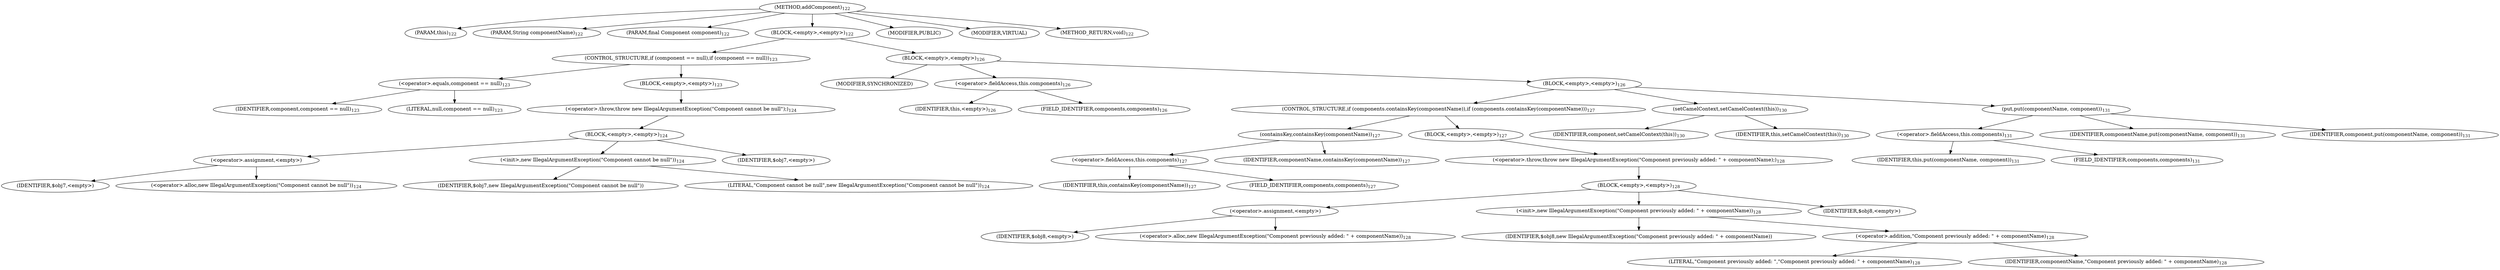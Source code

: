 digraph "addComponent" {  
"315" [label = <(METHOD,addComponent)<SUB>122</SUB>> ]
"11" [label = <(PARAM,this)<SUB>122</SUB>> ]
"316" [label = <(PARAM,String componentName)<SUB>122</SUB>> ]
"317" [label = <(PARAM,final Component component)<SUB>122</SUB>> ]
"318" [label = <(BLOCK,&lt;empty&gt;,&lt;empty&gt;)<SUB>122</SUB>> ]
"319" [label = <(CONTROL_STRUCTURE,if (component == null),if (component == null))<SUB>123</SUB>> ]
"320" [label = <(&lt;operator&gt;.equals,component == null)<SUB>123</SUB>> ]
"321" [label = <(IDENTIFIER,component,component == null)<SUB>123</SUB>> ]
"322" [label = <(LITERAL,null,component == null)<SUB>123</SUB>> ]
"323" [label = <(BLOCK,&lt;empty&gt;,&lt;empty&gt;)<SUB>123</SUB>> ]
"324" [label = <(&lt;operator&gt;.throw,throw new IllegalArgumentException(&quot;Component cannot be null&quot;);)<SUB>124</SUB>> ]
"325" [label = <(BLOCK,&lt;empty&gt;,&lt;empty&gt;)<SUB>124</SUB>> ]
"326" [label = <(&lt;operator&gt;.assignment,&lt;empty&gt;)> ]
"327" [label = <(IDENTIFIER,$obj7,&lt;empty&gt;)> ]
"328" [label = <(&lt;operator&gt;.alloc,new IllegalArgumentException(&quot;Component cannot be null&quot;))<SUB>124</SUB>> ]
"329" [label = <(&lt;init&gt;,new IllegalArgumentException(&quot;Component cannot be null&quot;))<SUB>124</SUB>> ]
"330" [label = <(IDENTIFIER,$obj7,new IllegalArgumentException(&quot;Component cannot be null&quot;))> ]
"331" [label = <(LITERAL,&quot;Component cannot be null&quot;,new IllegalArgumentException(&quot;Component cannot be null&quot;))<SUB>124</SUB>> ]
"332" [label = <(IDENTIFIER,$obj7,&lt;empty&gt;)> ]
"333" [label = <(BLOCK,&lt;empty&gt;,&lt;empty&gt;)<SUB>126</SUB>> ]
"334" [label = <(MODIFIER,SYNCHRONIZED)> ]
"335" [label = <(&lt;operator&gt;.fieldAccess,this.components)<SUB>126</SUB>> ]
"336" [label = <(IDENTIFIER,this,&lt;empty&gt;)<SUB>126</SUB>> ]
"337" [label = <(FIELD_IDENTIFIER,components,components)<SUB>126</SUB>> ]
"338" [label = <(BLOCK,&lt;empty&gt;,&lt;empty&gt;)<SUB>126</SUB>> ]
"339" [label = <(CONTROL_STRUCTURE,if (components.containsKey(componentName)),if (components.containsKey(componentName)))<SUB>127</SUB>> ]
"340" [label = <(containsKey,containsKey(componentName))<SUB>127</SUB>> ]
"341" [label = <(&lt;operator&gt;.fieldAccess,this.components)<SUB>127</SUB>> ]
"342" [label = <(IDENTIFIER,this,containsKey(componentName))<SUB>127</SUB>> ]
"343" [label = <(FIELD_IDENTIFIER,components,components)<SUB>127</SUB>> ]
"344" [label = <(IDENTIFIER,componentName,containsKey(componentName))<SUB>127</SUB>> ]
"345" [label = <(BLOCK,&lt;empty&gt;,&lt;empty&gt;)<SUB>127</SUB>> ]
"346" [label = <(&lt;operator&gt;.throw,throw new IllegalArgumentException(&quot;Component previously added: &quot; + componentName);)<SUB>128</SUB>> ]
"347" [label = <(BLOCK,&lt;empty&gt;,&lt;empty&gt;)<SUB>128</SUB>> ]
"348" [label = <(&lt;operator&gt;.assignment,&lt;empty&gt;)> ]
"349" [label = <(IDENTIFIER,$obj8,&lt;empty&gt;)> ]
"350" [label = <(&lt;operator&gt;.alloc,new IllegalArgumentException(&quot;Component previously added: &quot; + componentName))<SUB>128</SUB>> ]
"351" [label = <(&lt;init&gt;,new IllegalArgumentException(&quot;Component previously added: &quot; + componentName))<SUB>128</SUB>> ]
"352" [label = <(IDENTIFIER,$obj8,new IllegalArgumentException(&quot;Component previously added: &quot; + componentName))> ]
"353" [label = <(&lt;operator&gt;.addition,&quot;Component previously added: &quot; + componentName)<SUB>128</SUB>> ]
"354" [label = <(LITERAL,&quot;Component previously added: &quot;,&quot;Component previously added: &quot; + componentName)<SUB>128</SUB>> ]
"355" [label = <(IDENTIFIER,componentName,&quot;Component previously added: &quot; + componentName)<SUB>128</SUB>> ]
"356" [label = <(IDENTIFIER,$obj8,&lt;empty&gt;)> ]
"357" [label = <(setCamelContext,setCamelContext(this))<SUB>130</SUB>> ]
"358" [label = <(IDENTIFIER,component,setCamelContext(this))<SUB>130</SUB>> ]
"10" [label = <(IDENTIFIER,this,setCamelContext(this))<SUB>130</SUB>> ]
"359" [label = <(put,put(componentName, component))<SUB>131</SUB>> ]
"360" [label = <(&lt;operator&gt;.fieldAccess,this.components)<SUB>131</SUB>> ]
"361" [label = <(IDENTIFIER,this,put(componentName, component))<SUB>131</SUB>> ]
"362" [label = <(FIELD_IDENTIFIER,components,components)<SUB>131</SUB>> ]
"363" [label = <(IDENTIFIER,componentName,put(componentName, component))<SUB>131</SUB>> ]
"364" [label = <(IDENTIFIER,component,put(componentName, component))<SUB>131</SUB>> ]
"365" [label = <(MODIFIER,PUBLIC)> ]
"366" [label = <(MODIFIER,VIRTUAL)> ]
"367" [label = <(METHOD_RETURN,void)<SUB>122</SUB>> ]
  "315" -> "11" 
  "315" -> "316" 
  "315" -> "317" 
  "315" -> "318" 
  "315" -> "365" 
  "315" -> "366" 
  "315" -> "367" 
  "318" -> "319" 
  "318" -> "333" 
  "319" -> "320" 
  "319" -> "323" 
  "320" -> "321" 
  "320" -> "322" 
  "323" -> "324" 
  "324" -> "325" 
  "325" -> "326" 
  "325" -> "329" 
  "325" -> "332" 
  "326" -> "327" 
  "326" -> "328" 
  "329" -> "330" 
  "329" -> "331" 
  "333" -> "334" 
  "333" -> "335" 
  "333" -> "338" 
  "335" -> "336" 
  "335" -> "337" 
  "338" -> "339" 
  "338" -> "357" 
  "338" -> "359" 
  "339" -> "340" 
  "339" -> "345" 
  "340" -> "341" 
  "340" -> "344" 
  "341" -> "342" 
  "341" -> "343" 
  "345" -> "346" 
  "346" -> "347" 
  "347" -> "348" 
  "347" -> "351" 
  "347" -> "356" 
  "348" -> "349" 
  "348" -> "350" 
  "351" -> "352" 
  "351" -> "353" 
  "353" -> "354" 
  "353" -> "355" 
  "357" -> "358" 
  "357" -> "10" 
  "359" -> "360" 
  "359" -> "363" 
  "359" -> "364" 
  "360" -> "361" 
  "360" -> "362" 
}
